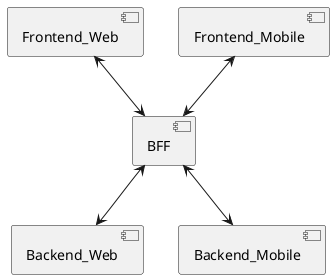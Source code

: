 @startuml

component "Frontend_Web" {
}

component "Frontend_Mobile" {
}

component "BFF" {
}

component "Backend_Web" {
}

component "Backend_Mobile" {
}

Frontend_Web <--> BFF
Frontend_Mobile <--> BFF
BFF <--> Backend_Web
BFF <--> Backend_Mobile

@enduml